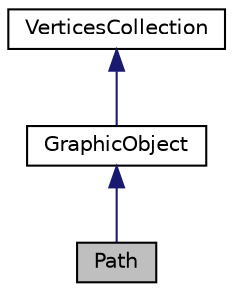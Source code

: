 digraph "Path"
{
  edge [fontname="Helvetica",fontsize="10",labelfontname="Helvetica",labelfontsize="10"];
  node [fontname="Helvetica",fontsize="10",shape=record];
  Node0 [label="Path",height=0.2,width=0.4,color="black", fillcolor="grey75", style="filled", fontcolor="black"];
  Node1 -> Node0 [dir="back",color="midnightblue",fontsize="10",style="solid"];
  Node1 [label="GraphicObject",height=0.2,width=0.4,color="black", fillcolor="white", style="filled",URL="$classGraphicObject.html"];
  Node2 -> Node1 [dir="back",color="midnightblue",fontsize="10",style="solid"];
  Node2 [label="VerticesCollection",height=0.2,width=0.4,color="black", fillcolor="white", style="filled",URL="$classVerticesCollection.html"];
}
